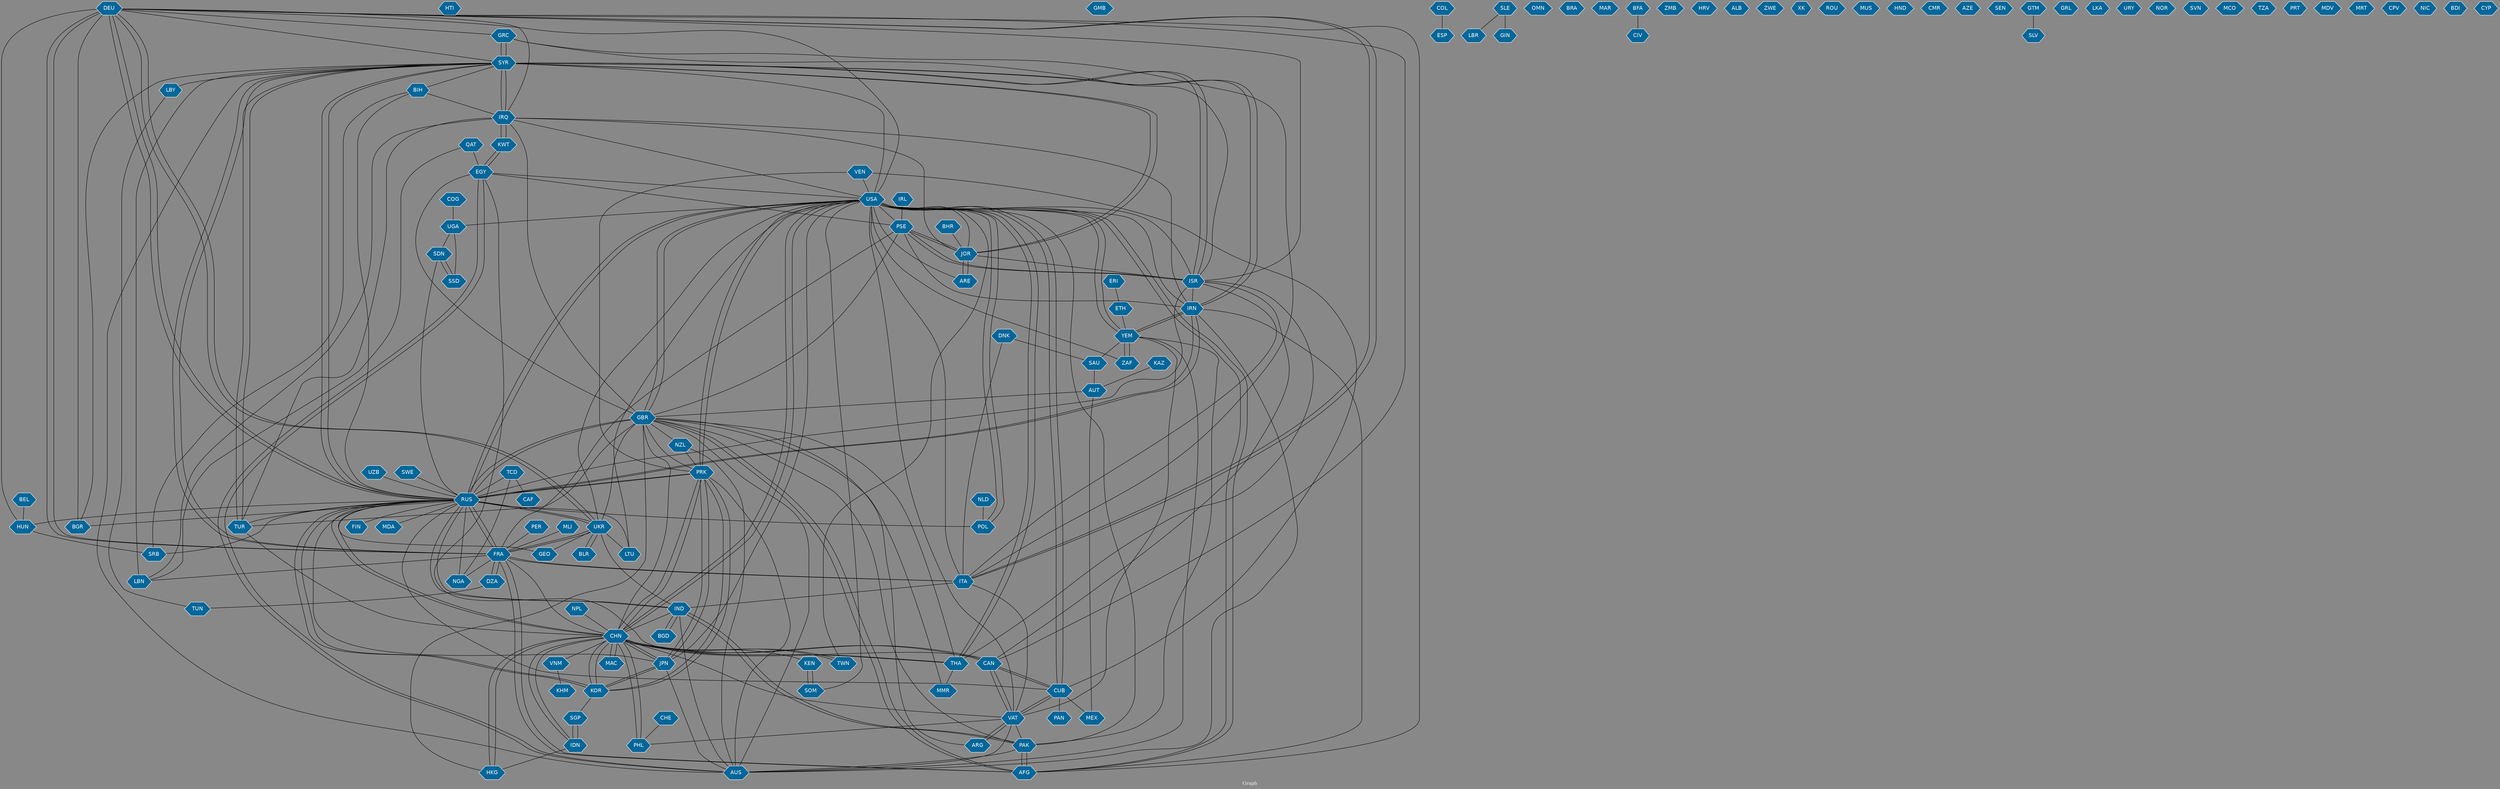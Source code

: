 // Countries together in item graph
graph {
	graph [bgcolor="#888888" fontcolor=white fontsize=12 label="Graph" outputorder=edgesfirst overlap=prism]
	node [color=white fillcolor="#006699" fontcolor=white fontname=Helvetica shape=hexagon style=filled]
	edge [arrowhead=open color=black fontcolor=white fontname=Courier fontsize=12]
		DEU [label=DEU]
		SDN [label=SDN]
		GRC [label=GRC]
		HTI [label=HTI]
		PSE [label=PSE]
		EGY [label=EGY]
		SYR [label=SYR]
		RUS [label=RUS]
		IRN [label=IRN]
		IRQ [label=IRQ]
		UKR [label=UKR]
		TUR [label=TUR]
		MEX [label=MEX]
		FRA [label=FRA]
		VAT [label=VAT]
		PRK [label=PRK]
		QAT [label=QAT]
		LBN [label=LBN]
		SWE [label=SWE]
		USA [label=USA]
		AFG [label=AFG]
		GMB [label=GMB]
		CHN [label=CHN]
		TUN [label=TUN]
		ISR [label=ISR]
		ITA [label=ITA]
		ESP [label=ESP]
		CUB [label=CUB]
		KAZ [label=KAZ]
		IDN [label=IDN]
		SOM [label=SOM]
		NGA [label=NGA]
		YEM [label=YEM]
		GBR [label=GBR]
		AUS [label=AUS]
		IND [label=IND]
		JOR [label=JOR]
		SLE [label=SLE]
		HKG [label=HKG]
		SAU [label=SAU]
		KEN [label=KEN]
		OMN [label=OMN]
		TWN [label=TWN]
		BLR [label=BLR]
		THA [label=THA]
		CAN [label=CAN]
		DZA [label=DZA]
		LBY [label=LBY]
		MAC [label=MAC]
		KOR [label=KOR]
		PHL [label=PHL]
		JPN [label=JPN]
		BRA [label=BRA]
		COL [label=COL]
		MAR [label=MAR]
		BGD [label=BGD]
		UGA [label=UGA]
		PAK [label=PAK]
		BEL [label=BEL]
		BFA [label=BFA]
		COG [label=COG]
		ZMB [label=ZMB]
		ZAF [label=ZAF]
		NLD [label=NLD]
		LTU [label=LTU]
		PAN [label=PAN]
		HRV [label=HRV]
		BHR [label=BHR]
		ALB [label=ALB]
		ZWE [label=ZWE]
		DNK [label=DNK]
		MMR [label=MMR]
		TCD [label=TCD]
		VEN [label=VEN]
		IRL [label=IRL]
		AUT [label=AUT]
		XK [label=XK]
		HUN [label=HUN]
		ROU [label=ROU]
		BIH [label=BIH]
		SRB [label=SRB]
		CHE [label=CHE]
		SGP [label=SGP]
		MUS [label=MUS]
		CIV [label=CIV]
		PER [label=PER]
		LBR [label=LBR]
		HND [label=HND]
		FIN [label=FIN]
		SSD [label=SSD]
		ARE [label=ARE]
		KWT [label=KWT]
		CMR [label=CMR]
		AZE [label=AZE]
		ARG [label=ARG]
		CAF [label=CAF]
		MDA [label=MDA]
		SEN [label=SEN]
		POL [label=POL]
		UZB [label=UZB]
		GTM [label=GTM]
		SLV [label=SLV]
		GRL [label=GRL]
		LKA [label=LKA]
		BGR [label=BGR]
		KHM [label=KHM]
		URY [label=URY]
		MLI [label=MLI]
		NOR [label=NOR]
		SVN [label=SVN]
		MCO [label=MCO]
		NPL [label=NPL]
		TZA [label=TZA]
		ERI [label=ERI]
		ETH [label=ETH]
		PRT [label=PRT]
		MDV [label=MDV]
		VNM [label=VNM]
		MRT [label=MRT]
		CPV [label=CPV]
		NZL [label=NZL]
		NIC [label=NIC]
		BDI [label=BDI]
		GIN [label=GIN]
		CYP [label=CYP]
		GEO [label=GEO]
			YEM -- AUS [weight=1]
			BEL -- HUN [weight=1]
			COL -- ESP [weight=1]
			UKR -- FRA [weight=2]
			IRQ -- GBR [weight=2]
			SYR -- TUR [weight=4]
			VEN -- USA [weight=3]
			MLI -- FRA [weight=2]
			CHN -- MAC [weight=1]
			IDN -- HKG [weight=1]
			CUB -- MEX [weight=1]
			USA -- THA [weight=1]
			CUB -- PAN [weight=1]
			SYR -- GRC [weight=1]
			TCD -- NGA [weight=1]
			TUR -- CHN [weight=1]
			PRK -- CHN [weight=3]
			KOR -- PRK [weight=1]
			PSE -- IRN [weight=1]
			RUS -- TUR [weight=2]
			IRQ -- DEU [weight=1]
			TUR -- SYR [weight=2]
			VAT -- CAN [weight=1]
			LBY -- TUN [weight=1]
			CHN -- THA [weight=1]
			KWT -- EGY [weight=1]
			BIH -- SRB [weight=1]
			NZL -- PRK [weight=1]
			DEU -- UKR [weight=1]
			AFG -- GBR [weight=1]
			SDN -- SSD [weight=1]
			CHN -- CAN [weight=3]
			IRQ -- KWT [weight=1]
			SYR -- DEU [weight=1]
			CHN -- KEN [weight=1]
			ERI -- ETH [weight=1]
			AFG -- FRA [weight=1]
			AFG -- USA [weight=2]
			UKR -- GEO [weight=1]
			ARG -- VAT [weight=1]
			CUB -- CAN [weight=1]
			SAU -- AUT [weight=1]
			LTU -- USA [weight=2]
			VAT -- ARG [weight=1]
			CHE -- PHL [weight=1]
			ISR -- IRN [weight=1]
			JPN -- CHN [weight=1]
			AUT -- MEX [weight=1]
			RUS -- DEU [weight=8]
			CHN -- PRK [weight=5]
			FRA -- AFG [weight=1]
			GBR -- PSE [weight=1]
			RUS -- IRN [weight=2]
			JOR -- SYR [weight=3]
			SSD -- UGA [weight=1]
			USA -- YEM [weight=2]
			BIH -- IRQ [weight=1]
			PSE -- JOR [weight=1]
			LBN -- IRQ [weight=1]
			PAK -- IND [weight=2]
			JOR -- ARE [weight=1]
			GBR -- THA [weight=1]
			PRK -- USA [weight=6]
			IRQ -- SYR [weight=4]
			SYR -- IRN [weight=2]
			RUS -- CUB [weight=1]
			UZB -- RUS [weight=1]
			ZAF -- YEM [weight=5]
			KOR -- JPN [weight=2]
			TWN -- CHN [weight=3]
			ITA -- FRA [weight=1]
			AUS -- EGY [weight=1]
			USA -- AFG [weight=2]
			DEU -- RUS [weight=5]
			EGY -- AUS [weight=1]
			MAC -- CHN [weight=2]
			CHN -- USA [weight=6]
			CAN -- VAT [weight=1]
			BGR -- SYR [weight=1]
			BLR -- UKR [weight=2]
			CAN -- DEU [weight=1]
			PAK -- AFG [weight=4]
			VAT -- AUS [weight=1]
			PAK -- GBR [weight=1]
			RUS -- SYR [weight=3]
			GBR -- ARG [weight=1]
			RUS -- IND [weight=5]
			DEU -- ITA [weight=2]
			USA -- ARE [weight=1]
			GBR -- HKG [weight=3]
			CHN -- TWN [weight=3]
			YEM -- IRN [weight=4]
			PAK -- YEM [weight=1]
			VAT -- USA [weight=1]
			DZA -- FRA [weight=1]
			QAT -- LBN [weight=1]
			CAN -- CHN [weight=2]
			JPN -- PRK [weight=2]
			EGY -- USA [weight=1]
			PSE -- EGY [weight=1]
			YEM -- ZAF [weight=4]
			RUS -- POL [weight=2]
			NPL -- CHN [weight=1]
			EGY -- KWT [weight=1]
			CHN -- JPN [weight=6]
			EGY -- GBR [weight=2]
			LBN -- SYR [weight=6]
			CUB -- VAT [weight=3]
			USA -- RUS [weight=5]
			RUS -- PRK [weight=1]
			SYR -- RUS [weight=3]
			RUS -- MDA [weight=1]
			PSE -- ISR [weight=15]
			HKG -- CHN [weight=5]
			ITA -- IND [weight=1]
			COG -- UGA [weight=1]
			GTM -- SLV [weight=1]
			DEU -- GRC [weight=3]
			TUR -- IRQ [weight=1]
			RUS -- HUN [weight=1]
			UKR -- USA [weight=1]
			IRN -- USA [weight=3]
			GBR -- RUS [weight=2]
			KEN -- SOM [weight=7]
			NGA -- RUS [weight=1]
			IDN -- SGP [weight=3]
			GEO -- RUS [weight=1]
			IRN -- SYR [weight=3]
			CHN -- RUS [weight=1]
			RUS -- SRB [weight=1]
			JPN -- AUS [weight=1]
			IND -- BGD [weight=2]
			IRN -- YEM [weight=1]
			SGP -- IDN [weight=1]
			POL -- USA [weight=1]
			DEU -- BGR [weight=1]
			THA -- USA [weight=1]
			GBR -- AUS [weight=1]
			VNM -- KHM [weight=1]
			YEM -- SAU [weight=1]
			RUS -- FIN [weight=1]
			DEU -- AFG [weight=3]
			IRN -- RUS [weight=1]
			DEU -- FRA [weight=4]
			USA -- ZAF [weight=1]
			PSE -- FRA [weight=3]
			ISR -- PSE [weight=18]
			USA -- UGA [weight=1]
			IND -- PAK [weight=2]
			BGD -- IND [weight=1]
			CAN -- EGY [weight=1]
			PAK -- USA [weight=1]
			FRA -- ITA [weight=2]
			IRN -- IRQ [weight=8]
			AFG -- IRN [weight=1]
			THA -- MMR [weight=1]
			GRC -- SYR [weight=1]
			IRL -- PSE [weight=1]
			PER -- FRA [weight=1]
			GBR -- MMR [weight=2]
			TCD -- RUS [weight=1]
			SYR -- IRQ [weight=9]
			SYR -- BIH [weight=1]
			JOR -- IRQ [weight=1]
			DNK -- SAU [weight=1]
			ISR -- USA [weight=1]
			SWE -- RUS [weight=1]
			GBR -- AFG [weight=1]
			SYR -- JOR [weight=4]
			FRA -- DZA [weight=2]
			SDN -- RUS [weight=1]
			DNK -- ITA [weight=1]
			UKR -- GBR [weight=1]
			USA -- CHN [weight=3]
			FRA -- SYR [weight=1]
			VAT -- PAK [weight=1]
			SLE -- GIN [weight=2]
			UKR -- BLR [weight=1]
			USA -- JPN [weight=1]
			CAN -- CUB [weight=2]
			VAT -- CHN [weight=1]
			THA -- ISR [weight=1]
			CHN -- PHL [weight=1]
			SOM -- USA [weight=1]
			PRK -- KOR [weight=1]
			RUS -- UKR [weight=38]
			ITA -- USA [weight=1]
			FRA -- RUS [weight=6]
			PHL -- CHN [weight=3]
			IDN -- CHN [weight=1]
			VAT -- PHL [weight=2]
			DZA -- TUN [weight=1]
			ITA -- DEU [weight=1]
			KOR -- CHN [weight=1]
			VAT -- CUB [weight=2]
			FRA -- LBN [weight=1]
			RUS -- BIH [weight=1]
			CHN -- KOR [weight=1]
			KWT -- IRQ [weight=2]
			RUS -- KOR [weight=2]
			GBR -- USA [weight=1]
			USA -- DEU [weight=1]
			GBR -- PRK [weight=1]
			JOR -- PSE [weight=1]
			KAZ -- AUT [weight=1]
			ARE -- JOR [weight=1]
			VEN -- CUB [weight=1]
			ISR -- RUS [weight=1]
			USA -- PRK [weight=9]
			SYR -- LBY [weight=2]
			AUS -- IRN [weight=2]
			SYR -- USA [weight=1]
			UKR -- DEU [weight=3]
			VAT -- ITA [weight=1]
			UKR -- RUS [weight=35]
			GBR -- NZL [weight=1]
			ITA -- GRC [weight=2]
			ISR -- DEU [weight=1]
			UKR -- LTU [weight=1]
			CAN -- ISR [weight=1]
			LTU -- RUS [weight=1]
			ISR -- SYR [weight=1]
			RUS -- FRA [weight=2]
			HUN -- SRB [weight=1]
			BHR -- JOR [weight=1]
			IRQ -- USA [weight=1]
			SYR -- ISR [weight=3]
			QAT -- EGY [weight=4]
			USA -- POL [weight=4]
			UKR -- IND [weight=1]
			RUS -- BGR [weight=1]
			AUS -- IND [weight=1]
			BFA -- CIV [weight=1]
			THA -- CHN [weight=1]
			FRA -- DEU [weight=4]
			AUS -- SYR [weight=1]
			GBR -- CHN [weight=3]
			IND -- RUS [weight=3]
			GBR -- TUR [weight=2]
			ITA -- ISR [weight=1]
			KOR -- SGP [weight=1]
			ETH -- YEM [weight=1]
			SOM -- KEN [weight=2]
			YEM -- USA [weight=4]
			JOR -- ISR [weight=1]
			NLD -- POL [weight=1]
			TCD -- CAF [weight=1]
			KOR -- RUS [weight=1]
			RUS -- USA [weight=3]
			USA -- CUB [weight=9]
			JPN -- RUS [weight=1]
			VEN -- PRK [weight=2]
			RUS -- GBR [weight=1]
			CUB -- USA [weight=13]
			USA -- TWN [weight=1]
			FRA -- NGA [weight=1]
			FRA -- CHN [weight=2]
			AUS -- PRK [weight=1]
			UGA -- SDN [weight=1]
			CHN -- IDN [weight=1]
			SYR -- FRA [weight=1]
			AUT -- GBR [weight=2]
			CHN -- VNM [weight=1]
			NZL -- AUS [weight=1]
			IND -- CHN [weight=1]
			ISR -- GRC [weight=1]
			PRK -- RUS [weight=2]
			PRK -- JPN [weight=3]
			SSD -- SDN [weight=3]
			USA -- GBR [weight=1]
			FRA -- UKR [weight=5]
			USA -- JOR [weight=1]
			RUS -- CHN [weight=1]
			AFG -- PAK [weight=6]
			JPN -- KOR [weight=1]
			USA -- PSE [weight=2]
			VAT -- YEM [weight=1]
			SLE -- LBR [weight=1]
			DEU -- HUN [weight=1]
			PAK -- AUS [weight=1]
			CHN -- HKG [weight=5]
}